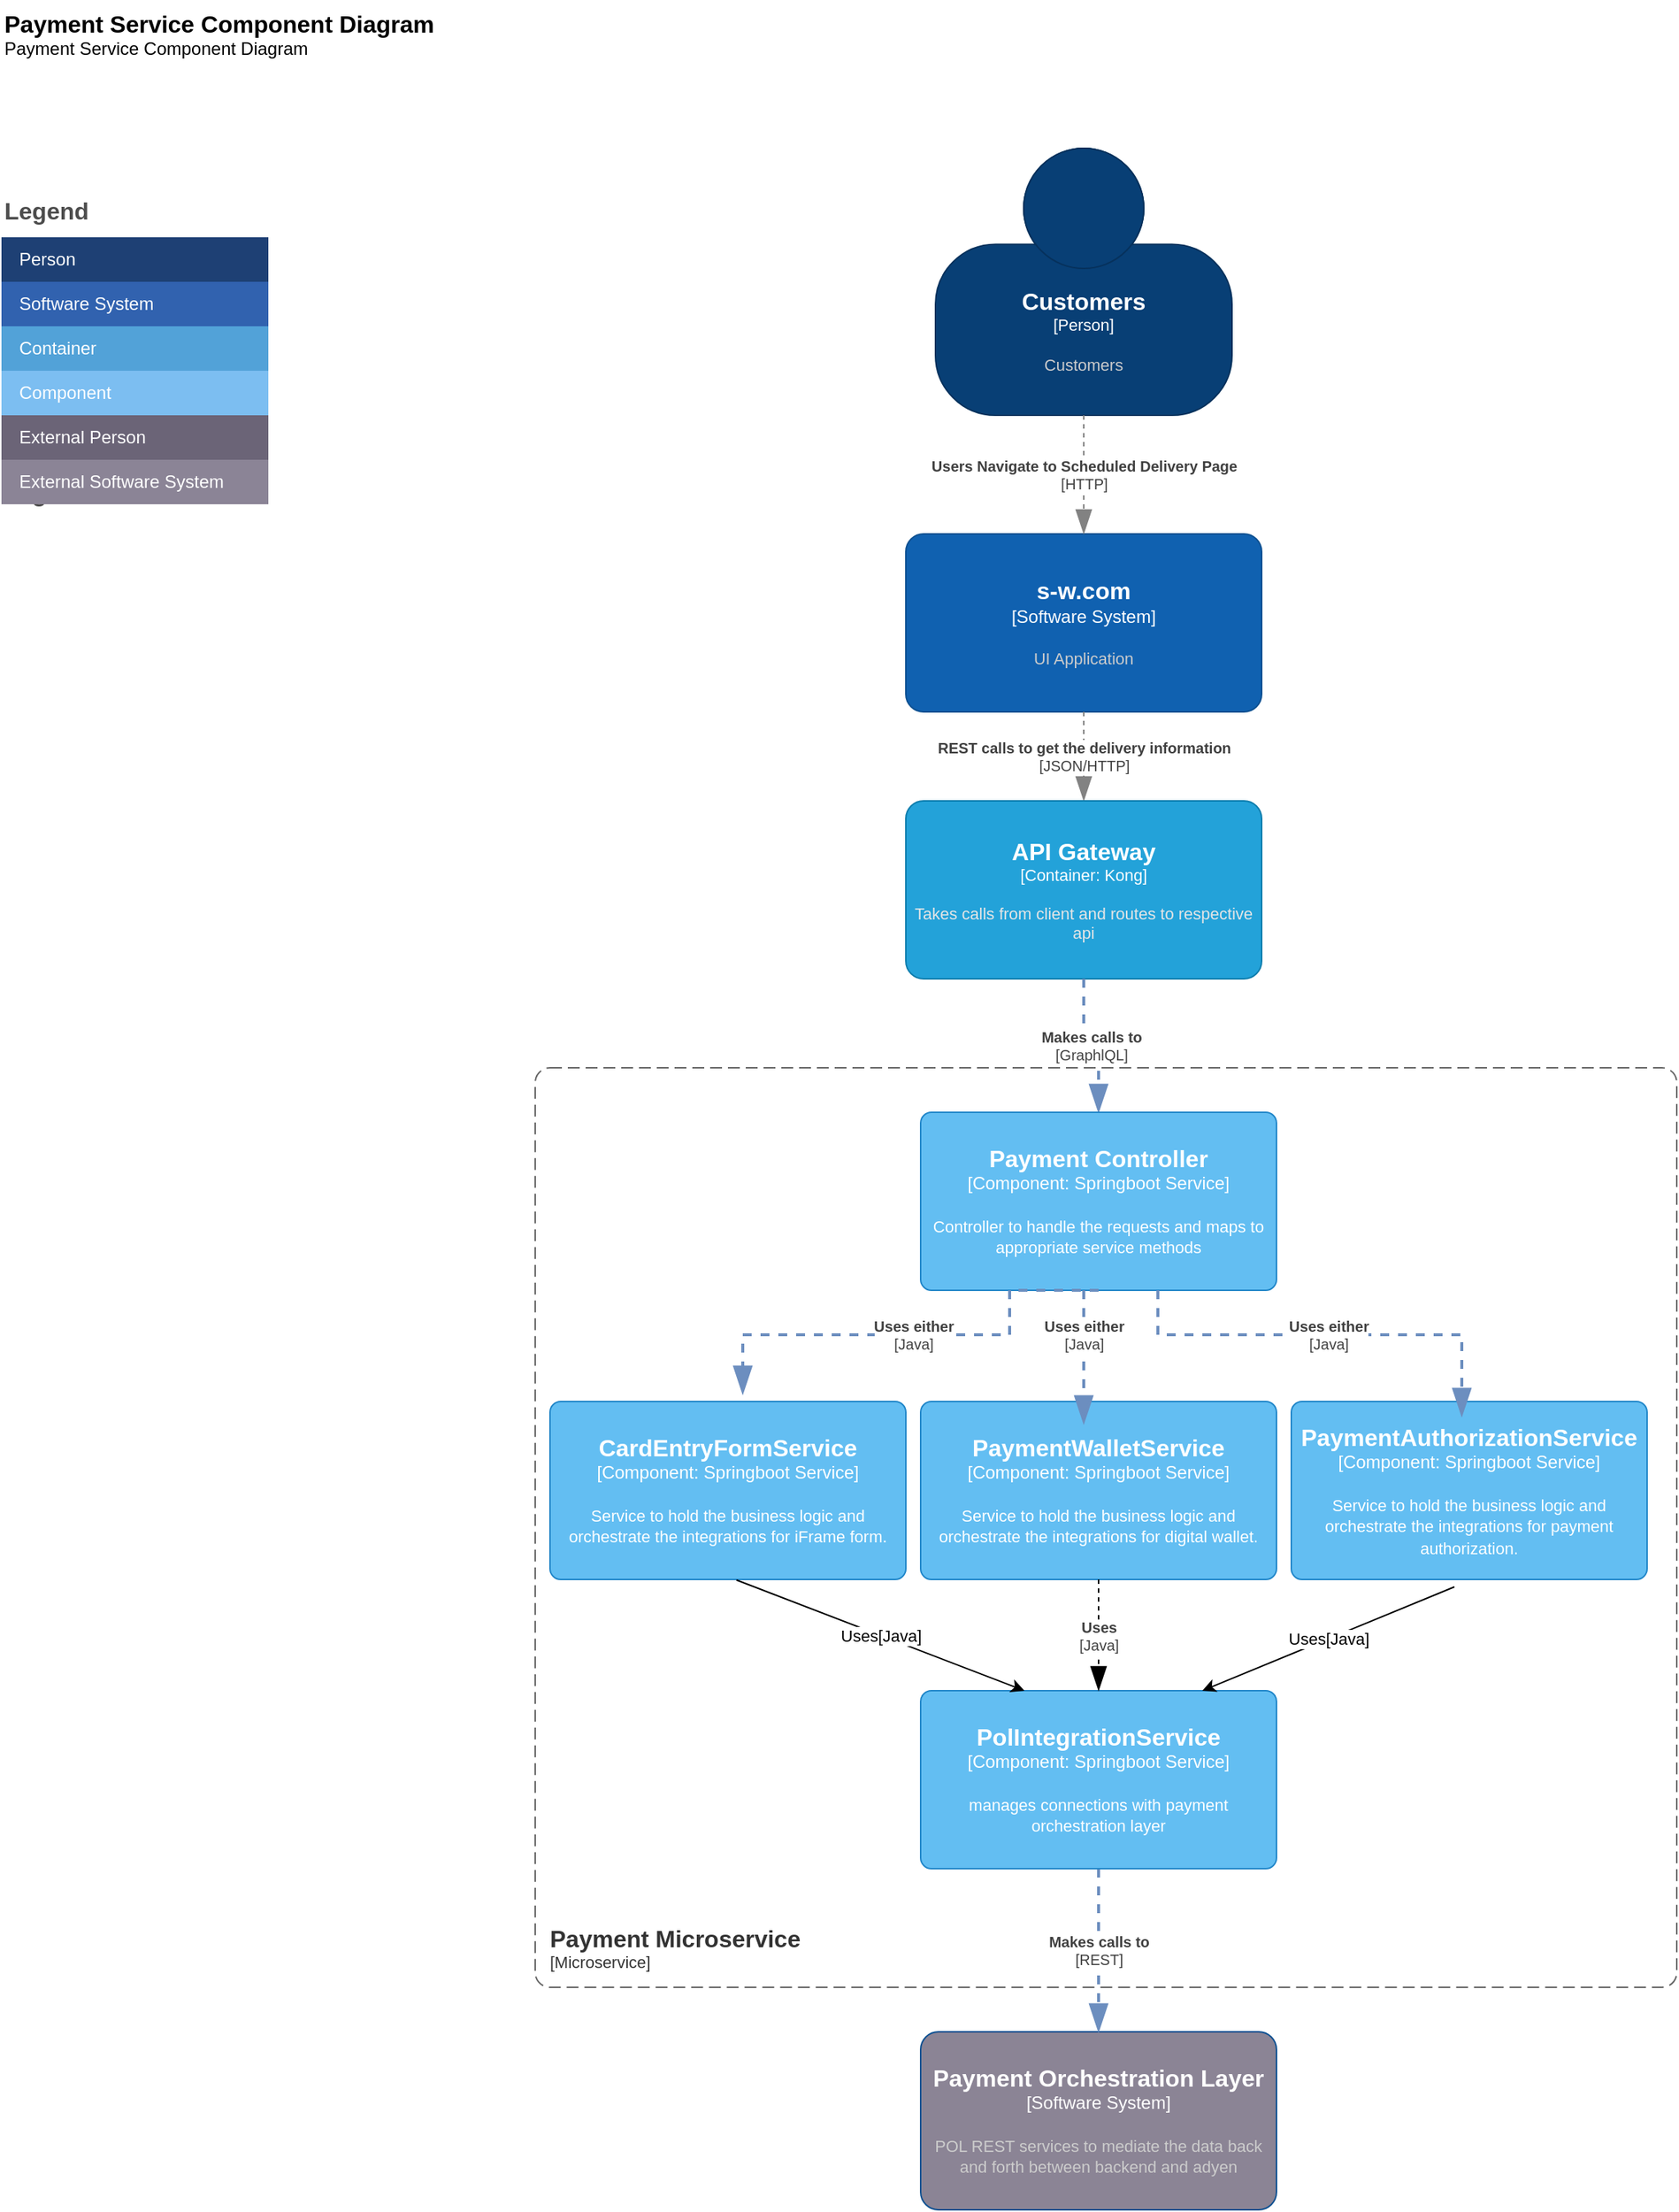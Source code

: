 <mxfile version="26.2.14">
  <diagram name="Page-1" id="dNQoXQiWFeMN5UOpt8tQ">
    <mxGraphModel dx="2528" dy="-737" grid="1" gridSize="10" guides="1" tooltips="1" connect="1" arrows="1" fold="1" page="1" pageScale="1" pageWidth="850" pageHeight="1100" math="0" shadow="0">
      <root>
        <mxCell id="0" />
        <mxCell id="1" parent="0" />
        <object placeholders="1" c4Name="Customers" c4Type="Person" c4Description="Customers" label="&lt;font style=&quot;font-size: 16px&quot;&gt;&lt;b&gt;%c4Name%&lt;/b&gt;&lt;/font&gt;&lt;div&gt;[%c4Type%]&lt;/div&gt;&lt;br&gt;&lt;div&gt;&lt;font style=&quot;font-size: 11px&quot;&gt;&lt;font color=&quot;#cccccc&quot;&gt;%c4Description%&lt;/font&gt;&lt;/div&gt;" id="mBVnDU3zD6kn5SeCMNy4-1">
          <mxCell style="html=1;fontSize=11;dashed=0;whiteSpace=wrap;fillColor=#083F75;strokeColor=#06315C;fontColor=#ffffff;shape=mxgraph.c4.person2;align=center;metaEdit=1;points=[[0.5,0,0],[1,0.5,0],[1,0.75,0],[0.75,1,0],[0.5,1,0],[0.25,1,0],[0,0.75,0],[0,0.5,0]];resizable=0;" vertex="1" parent="1">
            <mxGeometry x="670" y="2750" width="200" height="180" as="geometry" />
          </mxCell>
        </object>
        <object placeholders="1" c4Name="s-w.com" c4Type="Software System" c4Description="UI Application" label="&lt;font style=&quot;font-size: 16px&quot;&gt;&lt;b&gt;%c4Name%&lt;/b&gt;&lt;/font&gt;&lt;div&gt;[%c4Type%]&lt;/div&gt;&lt;br&gt;&lt;div&gt;&lt;font style=&quot;font-size: 11px&quot;&gt;&lt;font color=&quot;#cccccc&quot;&gt;%c4Description%&lt;/font&gt;&lt;/div&gt;" id="mBVnDU3zD6kn5SeCMNy4-2">
          <mxCell style="rounded=1;whiteSpace=wrap;html=1;labelBackgroundColor=none;fillColor=#1061B0;fontColor=#ffffff;align=center;arcSize=10;strokeColor=#0D5091;metaEdit=1;resizable=0;points=[[0.25,0,0],[0.5,0,0],[0.75,0,0],[1,0.25,0],[1,0.5,0],[1,0.75,0],[0.75,1,0],[0.5,1,0],[0.25,1,0],[0,0.75,0],[0,0.5,0],[0,0.25,0]];" vertex="1" parent="1">
            <mxGeometry x="650" y="3010" width="240" height="120" as="geometry" />
          </mxCell>
        </object>
        <object placeholders="1" c4Type="Relationship" c4Technology="HTTP" c4Description="Users Navigate to Scheduled Delivery Page" label="&lt;div style=&quot;text-align: left&quot;&gt;&lt;div style=&quot;text-align: center&quot;&gt;&lt;b&gt;%c4Description%&lt;/b&gt;&lt;/div&gt;&lt;div style=&quot;text-align: center&quot;&gt;[%c4Technology%]&lt;/div&gt;&lt;/div&gt;" id="mBVnDU3zD6kn5SeCMNy4-3">
          <mxCell style="endArrow=blockThin;html=1;fontSize=10;fontColor=#404040;strokeWidth=1;endFill=1;strokeColor=#828282;elbow=vertical;metaEdit=1;endSize=14;startSize=14;jumpStyle=arc;jumpSize=16;rounded=0;edgeStyle=orthogonalEdgeStyle;exitX=0.5;exitY=1;exitDx=0;exitDy=0;exitPerimeter=0;dashed=1;" edge="1" parent="1" source="mBVnDU3zD6kn5SeCMNy4-1" target="mBVnDU3zD6kn5SeCMNy4-2">
            <mxGeometry width="240" relative="1" as="geometry">
              <mxPoint x="695" y="2970" as="sourcePoint" />
              <mxPoint x="935" y="2970" as="targetPoint" />
            </mxGeometry>
          </mxCell>
        </object>
        <object placeholders="1" c4Type="Relationship" c4Technology="JSON/HTTP" c4Description="REST calls to get the delivery information " label="&lt;div style=&quot;text-align: left&quot;&gt;&lt;div style=&quot;text-align: center&quot;&gt;&lt;b&gt;%c4Description%&lt;/b&gt;&lt;/div&gt;&lt;div style=&quot;text-align: center&quot;&gt;[%c4Technology%]&lt;/div&gt;&lt;/div&gt;" id="mBVnDU3zD6kn5SeCMNy4-4">
          <mxCell style="endArrow=blockThin;html=1;fontSize=10;fontColor=#404040;strokeWidth=1;endFill=1;strokeColor=#828282;elbow=vertical;metaEdit=1;endSize=14;startSize=14;jumpStyle=arc;jumpSize=16;rounded=0;edgeStyle=orthogonalEdgeStyle;dashed=1;exitX=0.5;exitY=1;exitDx=0;exitDy=0;exitPerimeter=0;" edge="1" parent="1" source="mBVnDU3zD6kn5SeCMNy4-2" target="mBVnDU3zD6kn5SeCMNy4-18">
            <mxGeometry width="240" relative="1" as="geometry">
              <mxPoint x="685" y="3140" as="sourcePoint" />
              <mxPoint x="935" y="3190" as="targetPoint" />
            </mxGeometry>
          </mxCell>
        </object>
        <object placeholders="1" c4Name="Payment Service Component Diagram" c4Type="ContainerScopeBoundary" c4Description="Payment Service Component Diagram" label="&lt;font style=&quot;font-size: 16px&quot;&gt;&lt;b&gt;&lt;div style=&quot;text-align: left&quot;&gt;%c4Name%&lt;/div&gt;&lt;/b&gt;&lt;/font&gt;&lt;div style=&quot;text-align: left&quot;&gt;%c4Description%&lt;/div&gt;" id="mBVnDU3zD6kn5SeCMNy4-5">
          <mxCell style="text;html=1;strokeColor=none;fillColor=none;align=left;verticalAlign=top;whiteSpace=wrap;rounded=0;metaEdit=1;allowArrows=0;resizable=1;rotatable=0;connectable=0;recursiveResize=0;expand=0;pointerEvents=0;points=[[0.25,0,0],[0.5,0,0],[0.75,0,0],[1,0.25,0],[1,0.5,0],[1,0.75,0],[0.75,1,0],[0.5,1,0],[0.25,1,0],[0,0.75,0],[0,0.5,0],[0,0.25,0]];" vertex="1" parent="1">
            <mxGeometry x="40" y="2650" width="310" height="40" as="geometry" />
          </mxCell>
        </object>
        <mxCell id="mBVnDU3zD6kn5SeCMNy4-6" value="Legend" style="align=left;fontSize=16;fontStyle=1;strokeColor=none;fillColor=none;fontColor=#4D4D4D;spacingTop=-8;resizable=0;" vertex="1" parent="1">
          <mxGeometry x="40" y="2780" width="180" height="30" as="geometry" />
        </mxCell>
        <mxCell id="mBVnDU3zD6kn5SeCMNy4-7" value="Legend" style="align=left;fontSize=16;fontStyle=1;strokeColor=none;fillColor=none;fontColor=#4D4D4D;spacingTop=-8;resizable=0;" vertex="1" parent="1">
          <mxGeometry x="40" y="2970" width="180" height="30" as="geometry" />
        </mxCell>
        <mxCell id="mBVnDU3zD6kn5SeCMNy4-8" value="" style="shape=table;html=1;whiteSpace=wrap;startSize=0;container=1;collapsible=0;childLayout=tableLayout;fillColor=none;align=left;spacingLeft=10;strokeColor=none;rounded=1;arcSize=11;fontColor=#FFFFFF;resizable=0;points=[[0.25,0,0],[0.5,0,0],[0.75,0,0],[1,0.25,0],[1,0.5,0],[1,0.75,0],[0.75,1,0],[0.5,1,0],[0.25,1,0],[0,0.75,0],[0,0.5,0],[0,0.25,0]];" vertex="1" parent="1">
          <mxGeometry x="40" y="2810" width="180" height="180" as="geometry" />
        </mxCell>
        <mxCell id="mBVnDU3zD6kn5SeCMNy4-9" value="Person" style="shape=partialRectangle;html=1;whiteSpace=wrap;connectable=0;fillColor=#1E4074;top=0;left=0;bottom=0;right=0;overflow=hidden;pointerEvents=1;align=left;spacingLeft=10;strokeColor=none;fontColor=#FFFFFF;" vertex="1" parent="mBVnDU3zD6kn5SeCMNy4-8">
          <mxGeometry width="180" height="30" as="geometry" />
        </mxCell>
        <mxCell id="mBVnDU3zD6kn5SeCMNy4-10" value="Software System" style="shape=partialRectangle;html=1;whiteSpace=wrap;connectable=0;fillColor=#3162AF;top=0;left=0;bottom=0;right=0;overflow=hidden;pointerEvents=1;align=left;spacingLeft=10;fontColor=#FFFFFF;" vertex="1" parent="mBVnDU3zD6kn5SeCMNy4-8">
          <mxGeometry y="30" width="180" height="30" as="geometry" />
        </mxCell>
        <mxCell id="mBVnDU3zD6kn5SeCMNy4-11" value="Container" style="shape=partialRectangle;html=1;whiteSpace=wrap;connectable=0;fillColor=#52A2D8;top=0;left=0;bottom=0;right=0;overflow=hidden;pointerEvents=1;align=left;spacingLeft=10;fontColor=#FFFFFF;" vertex="1" parent="mBVnDU3zD6kn5SeCMNy4-8">
          <mxGeometry y="60" width="180" height="30" as="geometry" />
        </mxCell>
        <mxCell id="mBVnDU3zD6kn5SeCMNy4-12" value="Component" style="shape=partialRectangle;html=1;whiteSpace=wrap;connectable=0;fillColor=#7CBEF1;top=0;left=0;bottom=0;right=0;overflow=hidden;pointerEvents=1;align=left;spacingLeft=10;fontColor=#FFFFFF;" vertex="1" parent="mBVnDU3zD6kn5SeCMNy4-8">
          <mxGeometry y="90" width="180" height="30" as="geometry" />
        </mxCell>
        <mxCell id="mBVnDU3zD6kn5SeCMNy4-13" value="External Person" style="shape=partialRectangle;html=1;whiteSpace=wrap;connectable=0;fillColor=#6B6477;top=0;left=0;bottom=0;right=0;overflow=hidden;pointerEvents=1;align=left;spacingLeft=10;fontColor=#FFFFFF;" vertex="1" parent="mBVnDU3zD6kn5SeCMNy4-8">
          <mxGeometry y="120" width="180" height="30" as="geometry" />
        </mxCell>
        <mxCell id="mBVnDU3zD6kn5SeCMNy4-14" value="External Software System" style="shape=partialRectangle;html=1;whiteSpace=wrap;connectable=0;fillColor=#8B8496;top=0;left=0;bottom=0;right=0;overflow=hidden;pointerEvents=1;align=left;spacingLeft=10;fontColor=#FFFFFF;" vertex="1" parent="mBVnDU3zD6kn5SeCMNy4-8">
          <mxGeometry y="150" width="180" height="30" as="geometry" />
        </mxCell>
        <object placeholders="1" c4Name="Payment Microservice" c4Type="SystemScopeBoundary" c4Application="Microservice" label="&lt;font style=&quot;font-size: 16px&quot;&gt;&lt;b&gt;&lt;div style=&quot;text-align: left&quot;&gt;%c4Name%&lt;/div&gt;&lt;/b&gt;&lt;/font&gt;&lt;div style=&quot;text-align: left&quot;&gt;[%c4Application%]&lt;/div&gt;" id="mBVnDU3zD6kn5SeCMNy4-17">
          <mxCell style="rounded=1;fontSize=11;whiteSpace=wrap;html=1;dashed=1;arcSize=20;fillColor=none;strokeColor=#666666;fontColor=#333333;labelBackgroundColor=none;align=left;verticalAlign=bottom;labelBorderColor=none;spacingTop=0;spacing=10;dashPattern=8 4;metaEdit=1;rotatable=0;perimeter=rectanglePerimeter;noLabel=0;labelPadding=0;allowArrows=0;connectable=0;expand=0;recursiveResize=0;editable=1;pointerEvents=0;absoluteArcSize=1;points=[[0.25,0,0],[0.5,0,0],[0.75,0,0],[1,0.25,0],[1,0.5,0],[1,0.75,0],[0.75,1,0],[0.5,1,0],[0.25,1,0],[0,0.75,0],[0,0.5,0],[0,0.25,0]];" vertex="1" parent="1">
            <mxGeometry x="400" y="3370" width="770" height="620" as="geometry" />
          </mxCell>
        </object>
        <object placeholders="1" c4Name="API Gateway" c4Type="Container" c4Technology="Kong" c4Description="Takes calls from client and routes to respective api" label="&lt;font style=&quot;font-size: 16px&quot;&gt;&lt;b&gt;%c4Name%&lt;/b&gt;&lt;/font&gt;&lt;div&gt;[%c4Type%: %c4Technology%]&lt;/div&gt;&lt;br&gt;&lt;div&gt;&lt;font style=&quot;font-size: 11px&quot;&gt;&lt;font color=&quot;#E6E6E6&quot;&gt;%c4Description%&lt;/font&gt;&lt;/div&gt;" id="mBVnDU3zD6kn5SeCMNy4-18">
          <mxCell style="rounded=1;whiteSpace=wrap;html=1;fontSize=11;labelBackgroundColor=none;fillColor=#23A2D9;fontColor=#ffffff;align=center;arcSize=10;strokeColor=#0E7DAD;metaEdit=1;resizable=0;points=[[0.25,0,0],[0.5,0,0],[0.75,0,0],[1,0.25,0],[1,0.5,0],[1,0.75,0],[0.75,1,0],[0.5,1,0],[0.25,1,0],[0,0.75,0],[0,0.5,0],[0,0.25,0]];" vertex="1" parent="1">
            <mxGeometry x="650" y="3190" width="240" height="120" as="geometry" />
          </mxCell>
        </object>
        <object placeholders="1" c4Type="Relationship" c4Technology="GraphlQL" c4Description="Makes calls to" label="&lt;div style=&quot;text-align: left&quot;&gt;&lt;div style=&quot;text-align: center&quot;&gt;&lt;b&gt;%c4Description%&lt;/b&gt;&lt;/div&gt;&lt;div style=&quot;text-align: center&quot;&gt;[%c4Technology%]&lt;/div&gt;&lt;/div&gt;" id="mBVnDU3zD6kn5SeCMNy4-19">
          <mxCell style="endArrow=blockThin;html=1;fontSize=10;fontColor=#404040;strokeWidth=2;endFill=1;strokeColor=#6c8ebf;elbow=vertical;metaEdit=1;endSize=14;startSize=14;jumpStyle=arc;jumpSize=16;rounded=0;edgeStyle=orthogonalEdgeStyle;dashed=1;exitX=0.5;exitY=1;exitDx=0;exitDy=0;exitPerimeter=0;fillColor=#dae8fc;entryX=0.5;entryY=0;entryDx=0;entryDy=0;entryPerimeter=0;" edge="1" parent="1" source="mBVnDU3zD6kn5SeCMNy4-18" target="mBVnDU3zD6kn5SeCMNy4-22">
            <mxGeometry width="240" relative="1" as="geometry">
              <mxPoint x="660" y="3320" as="sourcePoint" />
              <mxPoint x="780" y="3390" as="targetPoint" />
            </mxGeometry>
          </mxCell>
        </object>
        <object placeholders="1" c4Name="Payment Orchestration Layer" c4Type="Software System" c4Description="POL REST services to mediate the data back and forth between backend and adyen" label="&lt;font style=&quot;font-size: 16px&quot;&gt;&lt;b&gt;%c4Name%&lt;/b&gt;&lt;/font&gt;&lt;div&gt;[%c4Type%]&lt;/div&gt;&lt;br&gt;&lt;div&gt;&lt;font style=&quot;font-size: 11px&quot;&gt;&lt;font color=&quot;#cccccc&quot;&gt;%c4Description%&lt;/font&gt;&lt;/div&gt;" id="mBVnDU3zD6kn5SeCMNy4-20">
          <mxCell style="rounded=1;whiteSpace=wrap;html=1;labelBackgroundColor=none;fillColor=light-dark(#8b8495, #7e7787);fontColor=#ffffff;align=center;arcSize=10;strokeColor=#0D5091;metaEdit=1;resizable=0;points=[[0.25,0,0],[0.5,0,0],[0.75,0,0],[1,0.25,0],[1,0.5,0],[1,0.75,0],[0.75,1,0],[0.5,1,0],[0.25,1,0],[0,0.75,0],[0,0.5,0],[0,0.25,0]];" vertex="1" parent="1">
            <mxGeometry x="660" y="4020" width="240" height="120" as="geometry" />
          </mxCell>
        </object>
        <object placeholders="1" c4Type="Relationship" c4Technology="REST" c4Description="Makes calls to" label="&lt;div style=&quot;text-align: left&quot;&gt;&lt;div style=&quot;text-align: center&quot;&gt;&lt;b&gt;%c4Description%&lt;/b&gt;&lt;/div&gt;&lt;div style=&quot;text-align: center&quot;&gt;[%c4Technology%]&lt;/div&gt;&lt;/div&gt;" id="mBVnDU3zD6kn5SeCMNy4-21">
          <mxCell style="endArrow=blockThin;html=1;fontSize=10;fontColor=#404040;strokeWidth=2;endFill=1;strokeColor=#6c8ebf;elbow=vertical;metaEdit=1;endSize=14;startSize=14;jumpStyle=arc;jumpSize=16;rounded=0;edgeStyle=orthogonalEdgeStyle;dashed=1;fillColor=#dae8fc;exitX=0.5;exitY=1;exitDx=0;exitDy=0;exitPerimeter=0;" edge="1" parent="1" source="mBVnDU3zD6kn5SeCMNy4-24" target="mBVnDU3zD6kn5SeCMNy4-20">
            <mxGeometry width="240" relative="1" as="geometry">
              <mxPoint x="695" y="3520" as="sourcePoint" />
              <mxPoint x="705" y="3420" as="targetPoint" />
            </mxGeometry>
          </mxCell>
        </object>
        <object placeholders="1" c4Name="Payment Controller" c4Type="Component" c4Technology="Springboot Service" c4Description="Controller to handle the requests and maps to appropriate service methods" label="&lt;font style=&quot;font-size: 16px&quot;&gt;&lt;b&gt;%c4Name%&lt;/b&gt;&lt;/font&gt;&lt;div&gt;[%c4Type%: %c4Technology%]&lt;/div&gt;&lt;br&gt;&lt;div&gt;&lt;font style=&quot;font-size: 11px&quot;&gt;%c4Description%&lt;/font&gt;&lt;/div&gt;" id="mBVnDU3zD6kn5SeCMNy4-22">
          <mxCell style="rounded=1;whiteSpace=wrap;html=1;labelBackgroundColor=none;fillColor=#63BEF2;fontColor=#ffffff;align=center;arcSize=6;strokeColor=#2086C9;metaEdit=1;resizable=0;points=[[0.25,0,0],[0.5,0,0],[0.75,0,0],[1,0.25,0],[1,0.5,0],[1,0.75,0],[0.75,1,0],[0.5,1,0],[0.25,1,0],[0,0.75,0],[0,0.5,0],[0,0.25,0]];" vertex="1" parent="1">
            <mxGeometry x="660" y="3400" width="240" height="120" as="geometry" />
          </mxCell>
        </object>
        <object placeholders="1" c4Name="PaymentWalletService" c4Type="Component" c4Technology="Springboot Service" c4Description="Service to hold the business logic and orchestrate the integrations for digital wallet.&#xa;" label="&lt;font style=&quot;font-size: 16px&quot;&gt;&lt;b&gt;%c4Name%&lt;/b&gt;&lt;/font&gt;&lt;div&gt;[%c4Type%: %c4Technology%]&lt;/div&gt;&lt;br&gt;&lt;div&gt;&lt;font style=&quot;font-size: 11px&quot;&gt;%c4Description%&lt;/font&gt;&lt;/div&gt;" id="mBVnDU3zD6kn5SeCMNy4-23">
          <mxCell style="rounded=1;whiteSpace=wrap;html=1;labelBackgroundColor=none;fillColor=#63BEF2;fontColor=#ffffff;align=center;arcSize=6;strokeColor=#2086C9;metaEdit=1;resizable=0;points=[[0.25,0,0],[0.5,0,0],[0.75,0,0],[1,0.25,0],[1,0.5,0],[1,0.75,0],[0.75,1,0],[0.5,1,0],[0.25,1,0],[0,0.75,0],[0,0.5,0],[0,0.25,0]];" vertex="1" parent="1">
            <mxGeometry x="660" y="3595" width="240" height="120" as="geometry" />
          </mxCell>
        </object>
        <object placeholders="1" c4Name="PolIntegrationService" c4Type="Component" c4Technology="Springboot Service" c4Description="manages connections with payment orchestration layer" label="&lt;font style=&quot;font-size: 16px&quot;&gt;&lt;b&gt;%c4Name%&lt;/b&gt;&lt;/font&gt;&lt;div&gt;[%c4Type%: %c4Technology%]&lt;/div&gt;&lt;br&gt;&lt;div&gt;&lt;font style=&quot;font-size: 11px&quot;&gt;%c4Description%&lt;/font&gt;&lt;/div&gt;" id="mBVnDU3zD6kn5SeCMNy4-24">
          <mxCell style="rounded=1;whiteSpace=wrap;html=1;labelBackgroundColor=none;fillColor=#63BEF2;fontColor=#ffffff;align=center;arcSize=6;strokeColor=#2086C9;metaEdit=1;resizable=0;points=[[0.25,0,0],[0.5,0,0],[0.75,0,0],[1,0.25,0],[1,0.5,0],[1,0.75,0],[0.75,1,0],[0.5,1,0],[0.25,1,0],[0,0.75,0],[0,0.5,0],[0,0.25,0]];" vertex="1" parent="1">
            <mxGeometry x="660" y="3790" width="240" height="120" as="geometry" />
          </mxCell>
        </object>
        <object placeholders="1" c4Type="Relationship" c4Technology="Java" c4Description="Uses either" label="&lt;div style=&quot;text-align: left&quot;&gt;&lt;div style=&quot;text-align: center&quot;&gt;&lt;b&gt;%c4Description%&lt;/b&gt;&lt;/div&gt;&lt;div style=&quot;text-align: center&quot;&gt;[%c4Technology%]&lt;/div&gt;&lt;/div&gt;" id="mBVnDU3zD6kn5SeCMNy4-25">
          <mxCell style="endArrow=blockThin;html=1;fontSize=10;fontColor=#404040;strokeWidth=2;endFill=1;strokeColor=#6c8ebf;elbow=vertical;metaEdit=1;endSize=14;startSize=14;jumpStyle=arc;jumpSize=16;rounded=0;edgeStyle=orthogonalEdgeStyle;dashed=1;exitX=0.5;exitY=1;exitDx=0;exitDy=0;exitPerimeter=0;fillColor=#dae8fc;" edge="1" parent="1" source="mBVnDU3zD6kn5SeCMNy4-22">
            <mxGeometry width="240" relative="1" as="geometry">
              <mxPoint x="840" y="3490" as="sourcePoint" />
              <mxPoint x="540" y="3590" as="targetPoint" />
              <Array as="points">
                <mxPoint x="720" y="3520" />
                <mxPoint x="720" y="3550" />
                <mxPoint x="540" y="3550" />
              </Array>
            </mxGeometry>
          </mxCell>
        </object>
        <object placeholders="1" c4Type="Relationship" c4Technology="Java" c4Description="Uses" label="&lt;div style=&quot;text-align: left&quot;&gt;&lt;div style=&quot;text-align: center&quot;&gt;&lt;b&gt;%c4Description%&lt;/b&gt;&lt;/div&gt;&lt;div style=&quot;text-align: center&quot;&gt;[%c4Technology%]&lt;/div&gt;&lt;/div&gt;" id="mBVnDU3zD6kn5SeCMNy4-26">
          <mxCell style="endArrow=blockThin;html=1;fontSize=10;fontColor=#404040;strokeWidth=1;endFill=1;strokeColor=light-dark(#000000, #ededed);elbow=vertical;metaEdit=1;endSize=14;startSize=14;jumpStyle=arc;jumpSize=16;rounded=0;edgeStyle=orthogonalEdgeStyle;dashed=1;exitX=0.5;exitY=1;exitDx=0;exitDy=0;exitPerimeter=0;entryX=0.5;entryY=0;entryDx=0;entryDy=0;entryPerimeter=0;" edge="1" parent="1" source="mBVnDU3zD6kn5SeCMNy4-23" target="mBVnDU3zD6kn5SeCMNy4-24">
            <mxGeometry width="240" relative="1" as="geometry">
              <mxPoint x="310" y="3760" as="sourcePoint" />
              <mxPoint x="550" y="3760" as="targetPoint" />
            </mxGeometry>
          </mxCell>
        </object>
        <object placeholders="1" c4Name="CardEntryFormService" c4Type="Component" c4Technology="Springboot Service" c4Description="Service to hold the business logic and orchestrate the integrations for iFrame form." label="&lt;font style=&quot;font-size: 16px&quot;&gt;&lt;b&gt;%c4Name%&lt;/b&gt;&lt;/font&gt;&lt;div&gt;[%c4Type%: %c4Technology%]&lt;/div&gt;&lt;br&gt;&lt;div&gt;&lt;font style=&quot;font-size: 11px&quot;&gt;%c4Description%&lt;/font&gt;&lt;/div&gt;" id="mBVnDU3zD6kn5SeCMNy4-27">
          <mxCell style="rounded=1;whiteSpace=wrap;html=1;labelBackgroundColor=none;fillColor=#63BEF2;fontColor=#ffffff;align=center;arcSize=6;strokeColor=#2086C9;metaEdit=1;resizable=0;points=[[0.25,0,0],[0.5,0,0],[0.75,0,0],[1,0.25,0],[1,0.5,0],[1,0.75,0],[0.75,1,0],[0.5,1,0],[0.25,1,0],[0,0.75,0],[0,0.5,0],[0,0.25,0]];" vertex="1" parent="1">
            <mxGeometry x="410" y="3595" width="240" height="120" as="geometry" />
          </mxCell>
        </object>
        <object placeholders="1" c4Name="PaymentAuthorizationService" c4Type="Component" c4Technology="Springboot Service" c4Description="Service to hold the business logic and orchestrate the integrations for payment authorization." label="&lt;font style=&quot;font-size: 16px&quot;&gt;&lt;b&gt;%c4Name%&lt;/b&gt;&lt;/font&gt;&lt;div&gt;[%c4Type%: %c4Technology%]&lt;/div&gt;&lt;br&gt;&lt;div&gt;&lt;font style=&quot;font-size: 11px&quot;&gt;%c4Description%&lt;/font&gt;&lt;/div&gt;" id="mBVnDU3zD6kn5SeCMNy4-28">
          <mxCell style="rounded=1;whiteSpace=wrap;html=1;labelBackgroundColor=none;fillColor=#63BEF2;fontColor=#ffffff;align=center;arcSize=6;strokeColor=#2086C9;metaEdit=1;resizable=0;points=[[0.25,0,0],[0.5,0,0],[0.75,0,0],[1,0.25,0],[1,0.5,0],[1,0.75,0],[0.75,1,0],[0.5,1,0],[0.25,1,0],[0,0.75,0],[0,0.5,0],[0,0.25,0]];" vertex="1" parent="1">
            <mxGeometry x="910" y="3595" width="240" height="120" as="geometry" />
          </mxCell>
        </object>
        <object placeholders="1" c4Type="Relationship" c4Technology="Java" c4Description="Uses either" label="&lt;div style=&quot;text-align: left&quot;&gt;&lt;div style=&quot;text-align: center&quot;&gt;&lt;b&gt;%c4Description%&lt;/b&gt;&lt;/div&gt;&lt;div style=&quot;text-align: center&quot;&gt;[%c4Technology%]&lt;/div&gt;&lt;/div&gt;" id="mBVnDU3zD6kn5SeCMNy4-29">
          <mxCell style="endArrow=blockThin;html=1;fontSize=10;fontColor=#404040;strokeWidth=2;endFill=1;strokeColor=#6c8ebf;elbow=vertical;metaEdit=1;endSize=14;startSize=14;jumpStyle=arc;jumpSize=16;rounded=0;edgeStyle=orthogonalEdgeStyle;dashed=1;fillColor=#dae8fc;entryX=0.5;entryY=0;entryDx=0;entryDy=0;entryPerimeter=0;" edge="1" parent="1">
            <mxGeometry width="240" relative="1" as="geometry">
              <mxPoint x="820" y="3520" as="sourcePoint" />
              <mxPoint x="1025" y="3605" as="targetPoint" />
              <Array as="points">
                <mxPoint x="820" y="3550" />
                <mxPoint x="1025" y="3550" />
              </Array>
            </mxGeometry>
          </mxCell>
        </object>
        <object placeholders="1" c4Type="Relationship" c4Technology="Java" c4Description="Uses either" label="&lt;div style=&quot;text-align: left&quot;&gt;&lt;div style=&quot;text-align: center&quot;&gt;&lt;b&gt;%c4Description%&lt;/b&gt;&lt;/div&gt;&lt;div style=&quot;text-align: center&quot;&gt;[%c4Technology%]&lt;/div&gt;&lt;/div&gt;" id="mBVnDU3zD6kn5SeCMNy4-31">
          <mxCell style="endArrow=blockThin;html=1;fontSize=10;fontColor=#404040;strokeWidth=2;endFill=1;strokeColor=#6c8ebf;elbow=vertical;metaEdit=1;endSize=14;startSize=14;jumpStyle=arc;jumpSize=16;rounded=0;edgeStyle=orthogonalEdgeStyle;dashed=1;fillColor=#dae8fc;" edge="1" parent="1">
            <mxGeometry x="-0.333" width="240" relative="1" as="geometry">
              <mxPoint x="770" y="3520" as="sourcePoint" />
              <mxPoint x="770" y="3610" as="targetPoint" />
              <Array as="points">
                <mxPoint x="770" y="3570" />
                <mxPoint x="770" y="3570" />
              </Array>
              <mxPoint as="offset" />
            </mxGeometry>
          </mxCell>
        </object>
        <mxCell id="mBVnDU3zD6kn5SeCMNy4-34" value="" style="endArrow=classic;html=1;rounded=0;strokeColor=light-dark(#000000, #ededed);" edge="1" parent="1">
          <mxGeometry relative="1" as="geometry">
            <mxPoint x="1020" y="3720" as="sourcePoint" />
            <mxPoint x="850" y="3790" as="targetPoint" />
          </mxGeometry>
        </mxCell>
        <mxCell id="mBVnDU3zD6kn5SeCMNy4-35" value="Uses[Java]" style="edgeLabel;resizable=0;html=1;;align=center;verticalAlign=middle;" connectable="0" vertex="1" parent="mBVnDU3zD6kn5SeCMNy4-34">
          <mxGeometry relative="1" as="geometry" />
        </mxCell>
        <mxCell id="mBVnDU3zD6kn5SeCMNy4-37" value="" style="endArrow=classic;html=1;rounded=0;exitX=0.524;exitY=1.003;exitDx=0;exitDy=0;exitPerimeter=0;" edge="1" parent="1" source="mBVnDU3zD6kn5SeCMNy4-27">
          <mxGeometry relative="1" as="geometry">
            <mxPoint x="660" y="3860" as="sourcePoint" />
            <mxPoint x="730" y="3790" as="targetPoint" />
          </mxGeometry>
        </mxCell>
        <mxCell id="mBVnDU3zD6kn5SeCMNy4-38" value="Uses[Java]" style="edgeLabel;resizable=0;html=1;;align=center;verticalAlign=middle;" connectable="0" vertex="1" parent="mBVnDU3zD6kn5SeCMNy4-37">
          <mxGeometry relative="1" as="geometry" />
        </mxCell>
      </root>
    </mxGraphModel>
  </diagram>
</mxfile>
